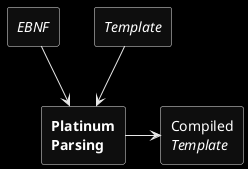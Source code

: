 @startuml

skinparam monochrome reverse

rectangle "<i>EBNF" as ebnf
rectangle "<b>Platinum\n<b>Parsing" as pp
rectangle "<i>Template" as template
rectangle "Compiled\n<i>Template" as output

ebnf --> pp
template --> pp
pp -> output

@enduml
